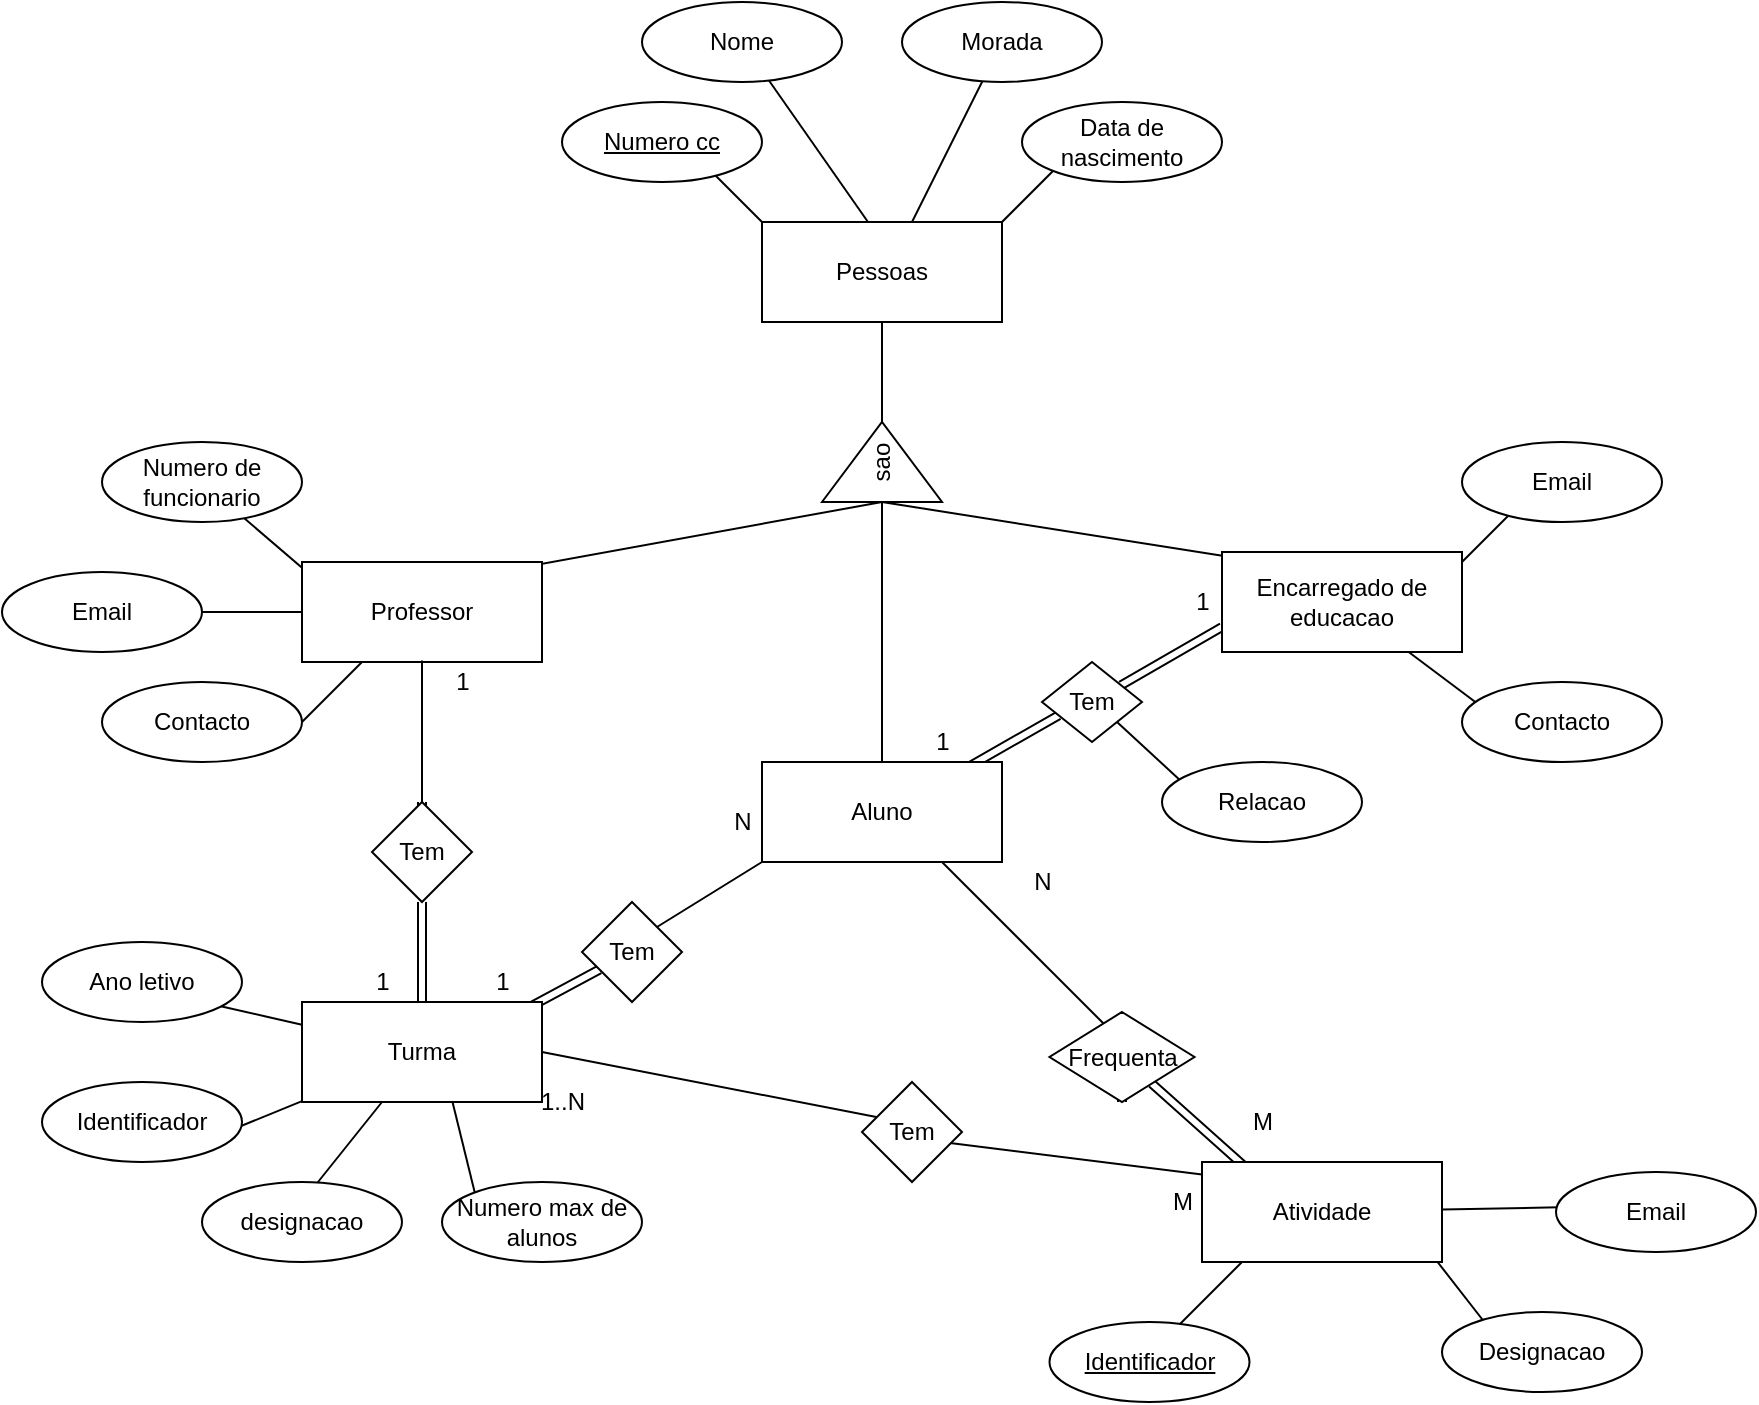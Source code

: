 <mxfile version="21.0.1" type="device"><diagram name="Página-1" id="ILBCMdtiPf5YZnm_1eI7"><mxGraphModel dx="1865" dy="1908" grid="1" gridSize="10" guides="1" tooltips="1" connect="1" arrows="1" fold="1" page="1" pageScale="1" pageWidth="827" pageHeight="1169" math="0" shadow="0"><root><mxCell id="0"/><mxCell id="1" parent="0"/><mxCell id="9aPojxU4AO1rVa6fswPs-62" value="" style="endArrow=none;html=1;rounded=0;" edge="1" parent="1"><mxGeometry width="50" height="50" relative="1" as="geometry"><mxPoint x="530" y="580" as="sourcePoint"/><mxPoint x="580" y="530" as="targetPoint"/></mxGeometry></mxCell><mxCell id="9aPojxU4AO1rVa6fswPs-69" value="" style="endArrow=none;html=1;rounded=0;entryX=0.075;entryY=0.438;entryDx=0;entryDy=0;entryPerimeter=0;" edge="1" parent="1" source="9aPojxU4AO1rVa6fswPs-21" target="9aPojxU4AO1rVa6fswPs-65"><mxGeometry width="50" height="50" relative="1" as="geometry"><mxPoint x="660" y="530" as="sourcePoint"/><mxPoint x="710" y="480" as="targetPoint"/></mxGeometry></mxCell><mxCell id="9aPojxU4AO1rVa6fswPs-66" value="" style="endArrow=none;html=1;rounded=0;exitX=0.235;exitY=0.2;exitDx=0;exitDy=0;exitPerimeter=0;" edge="1" parent="1" source="9aPojxU4AO1rVa6fswPs-64"><mxGeometry width="50" height="50" relative="1" as="geometry"><mxPoint x="610" y="580" as="sourcePoint"/><mxPoint x="660" y="530" as="targetPoint"/></mxGeometry></mxCell><mxCell id="9aPojxU4AO1rVa6fswPs-61" value="" style="endArrow=none;html=1;rounded=0;" edge="1" parent="1" target="9aPojxU4AO1rVa6fswPs-19"><mxGeometry width="50" height="50" relative="1" as="geometry"><mxPoint x="700" y="270" as="sourcePoint"/><mxPoint x="750" y="220" as="targetPoint"/></mxGeometry></mxCell><mxCell id="9aPojxU4AO1rVa6fswPs-59" value="Contacto" style="ellipse;whiteSpace=wrap;html=1;" vertex="1" parent="1"><mxGeometry x="680" y="250" width="100" height="40" as="geometry"/></mxCell><mxCell id="9aPojxU4AO1rVa6fswPs-60" value="" style="endArrow=none;html=1;rounded=0;" edge="1" parent="1"><mxGeometry width="50" height="50" relative="1" as="geometry"><mxPoint x="670" y="200" as="sourcePoint"/><mxPoint x="720" y="150" as="targetPoint"/></mxGeometry></mxCell><mxCell id="9aPojxU4AO1rVa6fswPs-55" value="" style="endArrow=none;html=1;rounded=0;" edge="1" parent="1"><mxGeometry width="50" height="50" relative="1" as="geometry"><mxPoint x="420" y="480" as="sourcePoint"/><mxPoint x="580" y="500" as="targetPoint"/></mxGeometry></mxCell><mxCell id="9aPojxU4AO1rVa6fswPs-57" value="" style="endArrow=none;html=1;rounded=0;exitX=1;exitY=0.5;exitDx=0;exitDy=0;" edge="1" parent="1" source="9aPojxU4AO1rVa6fswPs-20"><mxGeometry width="50" height="50" relative="1" as="geometry"><mxPoint x="350" y="520" as="sourcePoint"/><mxPoint x="400" y="470" as="targetPoint"/></mxGeometry></mxCell><mxCell id="9aPojxU4AO1rVa6fswPs-51" value="" style="shape=link;html=1;rounded=0;startArrow=none;" edge="1" parent="1" source="9aPojxU4AO1rVa6fswPs-52"><mxGeometry width="100" relative="1" as="geometry"><mxPoint x="510" y="440" as="sourcePoint"/><mxPoint x="580" y="500" as="targetPoint"/></mxGeometry></mxCell><mxCell id="9aPojxU4AO1rVa6fswPs-54" value="" style="endArrow=none;html=1;rounded=0;entryX=0.75;entryY=1;entryDx=0;entryDy=0;" edge="1" parent="1" target="9aPojxU4AO1rVa6fswPs-18"><mxGeometry width="50" height="50" relative="1" as="geometry"><mxPoint x="510" y="430" as="sourcePoint"/><mxPoint x="550" y="390" as="targetPoint"/></mxGeometry></mxCell><mxCell id="9aPojxU4AO1rVa6fswPs-50" value="" style="endArrow=none;html=1;rounded=0;entryX=0.621;entryY=0.94;entryDx=0;entryDy=0;entryPerimeter=0;" edge="1" parent="1" target="9aPojxU4AO1rVa6fswPs-20"><mxGeometry width="50" height="50" relative="1" as="geometry"><mxPoint x="190" y="520" as="sourcePoint"/><mxPoint x="240" y="470" as="targetPoint"/></mxGeometry></mxCell><mxCell id="9aPojxU4AO1rVa6fswPs-49" value="" style="endArrow=none;html=1;rounded=0;" edge="1" parent="1" target="9aPojxU4AO1rVa6fswPs-20"><mxGeometry width="50" height="50" relative="1" as="geometry"><mxPoint x="100" y="510" as="sourcePoint"/><mxPoint x="150" y="460" as="targetPoint"/></mxGeometry></mxCell><mxCell id="9aPojxU4AO1rVa6fswPs-48" value="" style="endArrow=none;html=1;rounded=0;" edge="1" parent="1" target="9aPojxU4AO1rVa6fswPs-20"><mxGeometry width="50" height="50" relative="1" as="geometry"><mxPoint x="50" y="410" as="sourcePoint"/><mxPoint x="100" y="360" as="targetPoint"/></mxGeometry></mxCell><mxCell id="9aPojxU4AO1rVa6fswPs-47" value="" style="endArrow=none;html=1;rounded=0;" edge="1" parent="1" target="9aPojxU4AO1rVa6fswPs-20"><mxGeometry width="50" height="50" relative="1" as="geometry"><mxPoint x="50" y="480" as="sourcePoint"/><mxPoint x="100" y="430" as="targetPoint"/></mxGeometry></mxCell><mxCell id="9aPojxU4AO1rVa6fswPs-42" value="" style="endArrow=none;html=1;rounded=0;exitX=1;exitY=0;exitDx=0;exitDy=0;" edge="1" parent="1" source="9aPojxU4AO1rVa6fswPs-41"><mxGeometry width="50" height="50" relative="1" as="geometry"><mxPoint x="290" y="380" as="sourcePoint"/><mxPoint x="330" y="340" as="targetPoint"/></mxGeometry></mxCell><mxCell id="9aPojxU4AO1rVa6fswPs-40" value="" style="shape=link;html=1;rounded=0;endArrow=none;" edge="1" parent="1" target="9aPojxU4AO1rVa6fswPs-41"><mxGeometry width="100" relative="1" as="geometry"><mxPoint x="200" y="420" as="sourcePoint"/><mxPoint x="250" y="390" as="targetPoint"/></mxGeometry></mxCell><mxCell id="9aPojxU4AO1rVa6fswPs-39" value="" style="shape=link;html=1;rounded=0;startArrow=none;" edge="1" parent="1" source="9aPojxU4AO1rVa6fswPs-41"><mxGeometry width="100" relative="1" as="geometry"><mxPoint x="200" y="420" as="sourcePoint"/><mxPoint x="250" y="390" as="targetPoint"/></mxGeometry></mxCell><mxCell id="9aPojxU4AO1rVa6fswPs-31" value="" style="shape=link;html=1;rounded=0;entryX=0;entryY=0.75;entryDx=0;entryDy=0;endArrow=none;" edge="1" parent="1" target="9aPojxU4AO1rVa6fswPs-32"><mxGeometry width="100" relative="1" as="geometry"><mxPoint x="420" y="300" as="sourcePoint"/><mxPoint x="560" y="223" as="targetPoint"/></mxGeometry></mxCell><mxCell id="9aPojxU4AO1rVa6fswPs-30" value="" style="shape=link;html=1;rounded=0;entryX=0;entryY=0.75;entryDx=0;entryDy=0;startArrow=none;" edge="1" parent="1" source="9aPojxU4AO1rVa6fswPs-32" target="9aPojxU4AO1rVa6fswPs-19"><mxGeometry width="100" relative="1" as="geometry"><mxPoint x="420" y="300" as="sourcePoint"/><mxPoint x="520" y="300" as="targetPoint"/></mxGeometry></mxCell><mxCell id="9aPojxU4AO1rVa6fswPs-29" value="" style="endArrow=none;html=1;rounded=0;" edge="1" parent="1"><mxGeometry width="50" height="50" relative="1" as="geometry"><mxPoint x="390" y="160" as="sourcePoint"/><mxPoint x="580" y="190" as="targetPoint"/></mxGeometry></mxCell><mxCell id="9aPojxU4AO1rVa6fswPs-28" value="" style="endArrow=none;html=1;rounded=0;" edge="1" parent="1" source="9aPojxU4AO1rVa6fswPs-18"><mxGeometry width="50" height="50" relative="1" as="geometry"><mxPoint x="390" y="229.289" as="sourcePoint"/><mxPoint x="390" y="150" as="targetPoint"/></mxGeometry></mxCell><mxCell id="9aPojxU4AO1rVa6fswPs-27" value="" style="endArrow=none;html=1;rounded=0;" edge="1" parent="1" target="9aPojxU4AO1rVa6fswPs-22"><mxGeometry width="50" height="50" relative="1" as="geometry"><mxPoint x="120" y="210" as="sourcePoint"/><mxPoint x="170" y="160" as="targetPoint"/></mxGeometry></mxCell><mxCell id="9aPojxU4AO1rVa6fswPs-26" value="" style="endArrow=none;html=1;rounded=0;" edge="1" parent="1"><mxGeometry width="50" height="50" relative="1" as="geometry"><mxPoint x="90" y="280" as="sourcePoint"/><mxPoint x="140" y="230" as="targetPoint"/></mxGeometry></mxCell><mxCell id="9aPojxU4AO1rVa6fswPs-25" value="" style="endArrow=none;html=1;rounded=0;" edge="1" parent="1" source="9aPojxU4AO1rVa6fswPs-17"><mxGeometry width="50" height="50" relative="1" as="geometry"><mxPoint x="29.289" y="265" as="sourcePoint"/><mxPoint x="29.289" y="215" as="targetPoint"/></mxGeometry></mxCell><mxCell id="9aPojxU4AO1rVa6fswPs-15" value="" style="endArrow=none;html=1;rounded=0;" edge="1" parent="1" source="9aPojxU4AO1rVa6fswPs-14"><mxGeometry width="50" height="50" relative="1" as="geometry"><mxPoint x="390" y="89.289" as="sourcePoint"/><mxPoint x="390" y="39.289" as="targetPoint"/></mxGeometry></mxCell><mxCell id="9aPojxU4AO1rVa6fswPs-13" value="" style="endArrow=none;html=1;rounded=0;" edge="1" parent="1" target="9aPojxU4AO1rVa6fswPs-11"><mxGeometry width="50" height="50" relative="1" as="geometry"><mxPoint x="400" y="30" as="sourcePoint"/><mxPoint x="450" y="-20" as="targetPoint"/></mxGeometry></mxCell><mxCell id="9aPojxU4AO1rVa6fswPs-8" value="" style="endArrow=none;html=1;rounded=0;" edge="1" parent="1" target="9aPojxU4AO1rVa6fswPs-6"><mxGeometry width="50" height="50" relative="1" as="geometry"><mxPoint x="390" y="30" as="sourcePoint"/><mxPoint x="390" y="-50" as="targetPoint"/></mxGeometry></mxCell><mxCell id="9aPojxU4AO1rVa6fswPs-2" value="" style="endArrow=none;html=1;rounded=0;" edge="1" parent="1"><mxGeometry width="50" height="50" relative="1" as="geometry"><mxPoint x="430" y="40" as="sourcePoint"/><mxPoint x="480" y="-10" as="targetPoint"/></mxGeometry></mxCell><mxCell id="9aPojxU4AO1rVa6fswPs-1" value="Pessoas" style="rounded=0;whiteSpace=wrap;html=1;" vertex="1" parent="1"><mxGeometry x="330" y="20" width="120" height="50" as="geometry"/></mxCell><mxCell id="9aPojxU4AO1rVa6fswPs-4" value="" style="endArrow=none;html=1;rounded=0;" edge="1" parent="1"><mxGeometry width="50" height="50" relative="1" as="geometry"><mxPoint x="330" y="20" as="sourcePoint"/><mxPoint x="300" y="-10" as="targetPoint"/></mxGeometry></mxCell><mxCell id="9aPojxU4AO1rVa6fswPs-5" value="&lt;u&gt;Numero cc&lt;/u&gt;" style="ellipse;whiteSpace=wrap;html=1;" vertex="1" parent="1"><mxGeometry x="230" y="-40" width="100" height="40" as="geometry"/></mxCell><mxCell id="9aPojxU4AO1rVa6fswPs-7" value="Data de nascimento" style="ellipse;whiteSpace=wrap;html=1;" vertex="1" parent="1"><mxGeometry x="460" y="-40" width="100" height="40" as="geometry"/></mxCell><mxCell id="9aPojxU4AO1rVa6fswPs-6" value="" style="ellipse;whiteSpace=wrap;html=1;" vertex="1" parent="1"><mxGeometry x="270" y="-90" width="100" height="40" as="geometry"/></mxCell><mxCell id="9aPojxU4AO1rVa6fswPs-9" value="Nome" style="text;html=1;strokeColor=none;fillColor=none;align=center;verticalAlign=middle;whiteSpace=wrap;rounded=0;" vertex="1" parent="1"><mxGeometry x="290" y="-85" width="60" height="30" as="geometry"/></mxCell><mxCell id="9aPojxU4AO1rVa6fswPs-11" value="Morada" style="ellipse;whiteSpace=wrap;html=1;" vertex="1" parent="1"><mxGeometry x="400" y="-90" width="100" height="40" as="geometry"/></mxCell><mxCell id="9aPojxU4AO1rVa6fswPs-14" value="sao" style="triangle;whiteSpace=wrap;html=1;rotation=-90;" vertex="1" parent="1"><mxGeometry x="370" y="110" width="40" height="60" as="geometry"/></mxCell><mxCell id="9aPojxU4AO1rVa6fswPs-16" value="" style="endArrow=none;html=1;rounded=0;entryX=0;entryY=0.5;entryDx=0;entryDy=0;" edge="1" parent="1" target="9aPojxU4AO1rVa6fswPs-14"><mxGeometry width="50" height="50" relative="1" as="geometry"><mxPoint x="170" y="200" as="sourcePoint"/><mxPoint x="380" y="150" as="targetPoint"/></mxGeometry></mxCell><mxCell id="9aPojxU4AO1rVa6fswPs-17" value="Professor" style="rounded=0;whiteSpace=wrap;html=1;" vertex="1" parent="1"><mxGeometry x="100" y="190" width="120" height="50" as="geometry"/></mxCell><mxCell id="9aPojxU4AO1rVa6fswPs-18" value="Aluno" style="rounded=0;whiteSpace=wrap;html=1;" vertex="1" parent="1"><mxGeometry x="330" y="290" width="120" height="50" as="geometry"/></mxCell><mxCell id="9aPojxU4AO1rVa6fswPs-19" value="Encarregado de educacao" style="rounded=0;whiteSpace=wrap;html=1;" vertex="1" parent="1"><mxGeometry x="560" y="185" width="120" height="50" as="geometry"/></mxCell><mxCell id="9aPojxU4AO1rVa6fswPs-20" value="Turma" style="rounded=0;whiteSpace=wrap;html=1;" vertex="1" parent="1"><mxGeometry x="100" y="410" width="120" height="50" as="geometry"/></mxCell><mxCell id="9aPojxU4AO1rVa6fswPs-21" value="Atividade" style="rounded=0;whiteSpace=wrap;html=1;" vertex="1" parent="1"><mxGeometry x="550" y="490" width="120" height="50" as="geometry"/></mxCell><mxCell id="9aPojxU4AO1rVa6fswPs-22" value="Numero de funcionario" style="ellipse;whiteSpace=wrap;html=1;" vertex="1" parent="1"><mxGeometry y="130" width="100" height="40" as="geometry"/></mxCell><mxCell id="9aPojxU4AO1rVa6fswPs-23" value="Email" style="ellipse;whiteSpace=wrap;html=1;" vertex="1" parent="1"><mxGeometry x="-50" y="195" width="100" height="40" as="geometry"/></mxCell><mxCell id="9aPojxU4AO1rVa6fswPs-24" value="Contacto" style="ellipse;whiteSpace=wrap;html=1;" vertex="1" parent="1"><mxGeometry y="250" width="100" height="40" as="geometry"/></mxCell><mxCell id="9aPojxU4AO1rVa6fswPs-32" value="Tem" style="rhombus;whiteSpace=wrap;html=1;" vertex="1" parent="1"><mxGeometry x="470" y="240" width="50" height="40" as="geometry"/></mxCell><mxCell id="9aPojxU4AO1rVa6fswPs-33" value="" style="endArrow=none;html=1;rounded=0;entryX=1;entryY=1;entryDx=0;entryDy=0;" edge="1" parent="1" target="9aPojxU4AO1rVa6fswPs-32"><mxGeometry width="50" height="50" relative="1" as="geometry"><mxPoint x="540" y="300" as="sourcePoint"/><mxPoint x="540" y="270" as="targetPoint"/></mxGeometry></mxCell><mxCell id="9aPojxU4AO1rVa6fswPs-34" value="Relacao" style="ellipse;whiteSpace=wrap;html=1;" vertex="1" parent="1"><mxGeometry x="530" y="290" width="100" height="40" as="geometry"/></mxCell><mxCell id="9aPojxU4AO1rVa6fswPs-35" value="" style="shape=link;html=1;rounded=0;exitX=0.5;exitY=0;exitDx=0;exitDy=0;startArrow=none;" edge="1" parent="1" source="9aPojxU4AO1rVa6fswPs-36"><mxGeometry width="100" relative="1" as="geometry"><mxPoint x="140" y="410" as="sourcePoint"/><mxPoint x="160" y="350" as="targetPoint"/></mxGeometry></mxCell><mxCell id="9aPojxU4AO1rVa6fswPs-37" value="" style="shape=link;html=1;rounded=0;exitX=0.5;exitY=0;exitDx=0;exitDy=0;endArrow=none;" edge="1" parent="1" source="9aPojxU4AO1rVa6fswPs-20" target="9aPojxU4AO1rVa6fswPs-36"><mxGeometry width="100" relative="1" as="geometry"><mxPoint x="160" y="410" as="sourcePoint"/><mxPoint x="160" y="350" as="targetPoint"/></mxGeometry></mxCell><mxCell id="9aPojxU4AO1rVa6fswPs-36" value="Tem" style="rhombus;whiteSpace=wrap;html=1;" vertex="1" parent="1"><mxGeometry x="135" y="310" width="50" height="50" as="geometry"/></mxCell><mxCell id="9aPojxU4AO1rVa6fswPs-38" value="" style="endArrow=none;html=1;rounded=0;" edge="1" parent="1" source="9aPojxU4AO1rVa6fswPs-36"><mxGeometry width="50" height="50" relative="1" as="geometry"><mxPoint x="160" y="289.289" as="sourcePoint"/><mxPoint x="160" y="239.289" as="targetPoint"/></mxGeometry></mxCell><mxCell id="9aPojxU4AO1rVa6fswPs-41" value="Tem" style="rhombus;whiteSpace=wrap;html=1;" vertex="1" parent="1"><mxGeometry x="240" y="360" width="50" height="50" as="geometry"/></mxCell><mxCell id="9aPojxU4AO1rVa6fswPs-43" value="Ano letivo" style="ellipse;whiteSpace=wrap;html=1;" vertex="1" parent="1"><mxGeometry x="-30" y="380" width="100" height="40" as="geometry"/></mxCell><mxCell id="9aPojxU4AO1rVa6fswPs-44" value="Identificador" style="ellipse;whiteSpace=wrap;html=1;" vertex="1" parent="1"><mxGeometry x="-30" y="450" width="100" height="40" as="geometry"/></mxCell><mxCell id="9aPojxU4AO1rVa6fswPs-45" value="designacao" style="ellipse;whiteSpace=wrap;html=1;" vertex="1" parent="1"><mxGeometry x="50" y="500" width="100" height="40" as="geometry"/></mxCell><mxCell id="9aPojxU4AO1rVa6fswPs-46" value="Numero max de alunos" style="ellipse;whiteSpace=wrap;html=1;" vertex="1" parent="1"><mxGeometry x="170" y="500" width="100" height="40" as="geometry"/></mxCell><mxCell id="9aPojxU4AO1rVa6fswPs-53" value="" style="shape=link;html=1;rounded=0;endArrow=none;" edge="1" parent="1" target="9aPojxU4AO1rVa6fswPs-52"><mxGeometry width="100" relative="1" as="geometry"><mxPoint x="510" y="440" as="sourcePoint"/><mxPoint x="580" y="500" as="targetPoint"/></mxGeometry></mxCell><mxCell id="9aPojxU4AO1rVa6fswPs-52" value="Frequenta" style="rhombus;whiteSpace=wrap;html=1;" vertex="1" parent="1"><mxGeometry x="473.75" y="415" width="72.5" height="45" as="geometry"/></mxCell><mxCell id="9aPojxU4AO1rVa6fswPs-56" value="Tem" style="rhombus;whiteSpace=wrap;html=1;" vertex="1" parent="1"><mxGeometry x="380" y="450" width="50" height="50" as="geometry"/></mxCell><mxCell id="9aPojxU4AO1rVa6fswPs-58" value="Email" style="ellipse;whiteSpace=wrap;html=1;" vertex="1" parent="1"><mxGeometry x="680" y="130" width="100" height="40" as="geometry"/></mxCell><mxCell id="9aPojxU4AO1rVa6fswPs-63" value="&lt;u&gt;Identificador&lt;/u&gt;" style="ellipse;whiteSpace=wrap;html=1;" vertex="1" parent="1"><mxGeometry x="473.75" y="570" width="100" height="40" as="geometry"/></mxCell><mxCell id="9aPojxU4AO1rVa6fswPs-64" value="Designacao" style="ellipse;whiteSpace=wrap;html=1;" vertex="1" parent="1"><mxGeometry x="670" y="565" width="100" height="40" as="geometry"/></mxCell><mxCell id="9aPojxU4AO1rVa6fswPs-65" value="Email" style="ellipse;whiteSpace=wrap;html=1;" vertex="1" parent="1"><mxGeometry x="727" y="495" width="100" height="40" as="geometry"/></mxCell><mxCell id="9aPojxU4AO1rVa6fswPs-70" value="M" style="text;html=1;align=center;verticalAlign=middle;resizable=0;points=[];autosize=1;strokeColor=none;fillColor=none;" vertex="1" parent="1"><mxGeometry x="525" y="495" width="30" height="30" as="geometry"/></mxCell><mxCell id="9aPojxU4AO1rVa6fswPs-71" value="1..N" style="text;html=1;align=center;verticalAlign=middle;resizable=0;points=[];autosize=1;strokeColor=none;fillColor=none;" vertex="1" parent="1"><mxGeometry x="205" y="445" width="50" height="30" as="geometry"/></mxCell><mxCell id="9aPojxU4AO1rVa6fswPs-72" value="1" style="text;html=1;align=center;verticalAlign=middle;resizable=0;points=[];autosize=1;strokeColor=none;fillColor=none;" vertex="1" parent="1"><mxGeometry x="185" y="385" width="30" height="30" as="geometry"/></mxCell><mxCell id="9aPojxU4AO1rVa6fswPs-73" value="N" style="text;html=1;align=center;verticalAlign=middle;resizable=0;points=[];autosize=1;strokeColor=none;fillColor=none;" vertex="1" parent="1"><mxGeometry x="305" y="305" width="30" height="30" as="geometry"/></mxCell><mxCell id="9aPojxU4AO1rVa6fswPs-74" value="1" style="text;html=1;align=center;verticalAlign=middle;resizable=0;points=[];autosize=1;strokeColor=none;fillColor=none;" vertex="1" parent="1"><mxGeometry x="125" y="385" width="30" height="30" as="geometry"/></mxCell><mxCell id="9aPojxU4AO1rVa6fswPs-75" value="1" style="text;html=1;align=center;verticalAlign=middle;resizable=0;points=[];autosize=1;strokeColor=none;fillColor=none;" vertex="1" parent="1"><mxGeometry x="165" y="235" width="30" height="30" as="geometry"/></mxCell><mxCell id="9aPojxU4AO1rVa6fswPs-76" value="M" style="text;html=1;align=center;verticalAlign=middle;resizable=0;points=[];autosize=1;strokeColor=none;fillColor=none;" vertex="1" parent="1"><mxGeometry x="565" y="455" width="30" height="30" as="geometry"/></mxCell><mxCell id="9aPojxU4AO1rVa6fswPs-77" value="N" style="text;html=1;align=center;verticalAlign=middle;resizable=0;points=[];autosize=1;strokeColor=none;fillColor=none;" vertex="1" parent="1"><mxGeometry x="455" y="335" width="30" height="30" as="geometry"/></mxCell><mxCell id="9aPojxU4AO1rVa6fswPs-78" value="1" style="text;html=1;align=center;verticalAlign=middle;resizable=0;points=[];autosize=1;strokeColor=none;fillColor=none;" vertex="1" parent="1"><mxGeometry x="405" y="265" width="30" height="30" as="geometry"/></mxCell><mxCell id="9aPojxU4AO1rVa6fswPs-81" value="1" style="text;html=1;align=center;verticalAlign=middle;resizable=0;points=[];autosize=1;strokeColor=none;fillColor=none;" vertex="1" parent="1"><mxGeometry x="535" y="195" width="30" height="30" as="geometry"/></mxCell></root></mxGraphModel></diagram></mxfile>